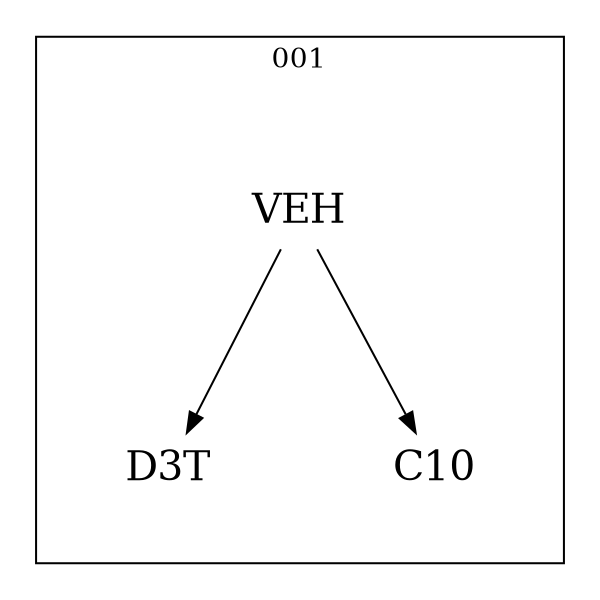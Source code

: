 strict digraph DAGS {
	size = "4,4!" ; ratio ="fill"; subgraph cluster_0{
			labeldoc = "t";
			label = "001";node	[label= VEH, shape = plaintext, fontsize=20] VEH;node	[label= D3T, shape = plaintext, fontsize=20] D3T;node	[label= C10, shape = plaintext, fontsize=20] C10;
VEH->D3T;
VEH->C10;
	}}